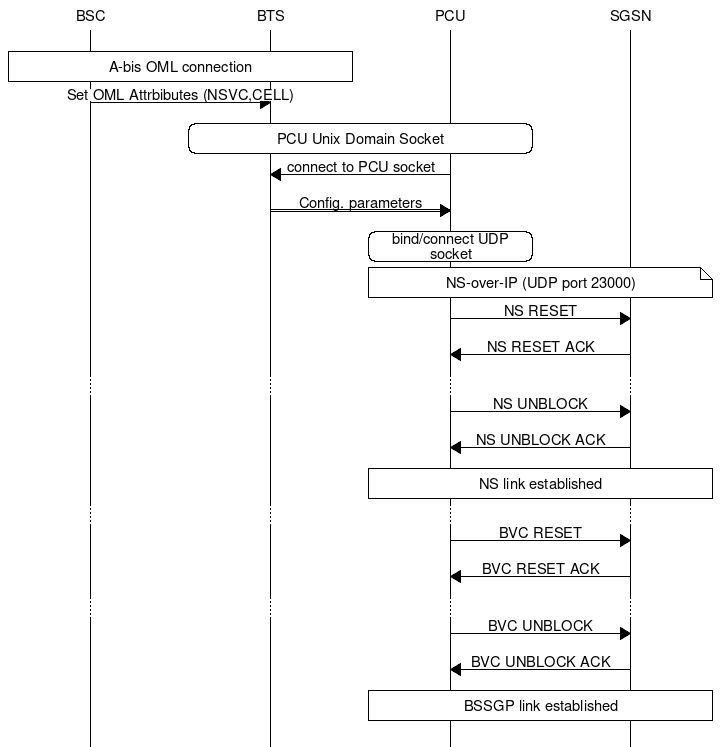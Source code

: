 msc {
	hscale="1.2";
	bsc [label="BSC"], bts [label="BTS"], pcu [label="PCU"], sgsn [label="SGSN"];

	|||;
	bts box bsc [label="A-bis OML connection"];
	bsc => bts [label="Set OML Attrbibutes (NSVC,CELL)"];
	bts rbox pcu [label="PCU Unix Domain Socket"];
	pcu => bts [label="connect to PCU socket"];
	pcu <: bts  [label="Config. parameters"];
	pcu rbox pcu [label="bind/connect UDP socket"];
	pcu note sgsn [label="NS-over-IP (UDP port 23000)"];
	pcu => sgsn [label="NS RESET"];
	pcu <= sgsn [label="NS RESET ACK"];
	...;
	pcu => sgsn [label="NS UNBLOCK"];
	pcu <= sgsn [label="NS UNBLOCK ACK"];
	pcu box sgsn [label="NS link established"];
	...;
	pcu => sgsn [label="BVC RESET"];
	pcu <= sgsn [label="BVC RESET ACK"];
	...;
	pcu => sgsn [label="BVC UNBLOCK"];
	pcu <= sgsn [label="BVC UNBLOCK ACK"];
	pcu box sgsn [label="BSSGP link established"];
	|||;
}
